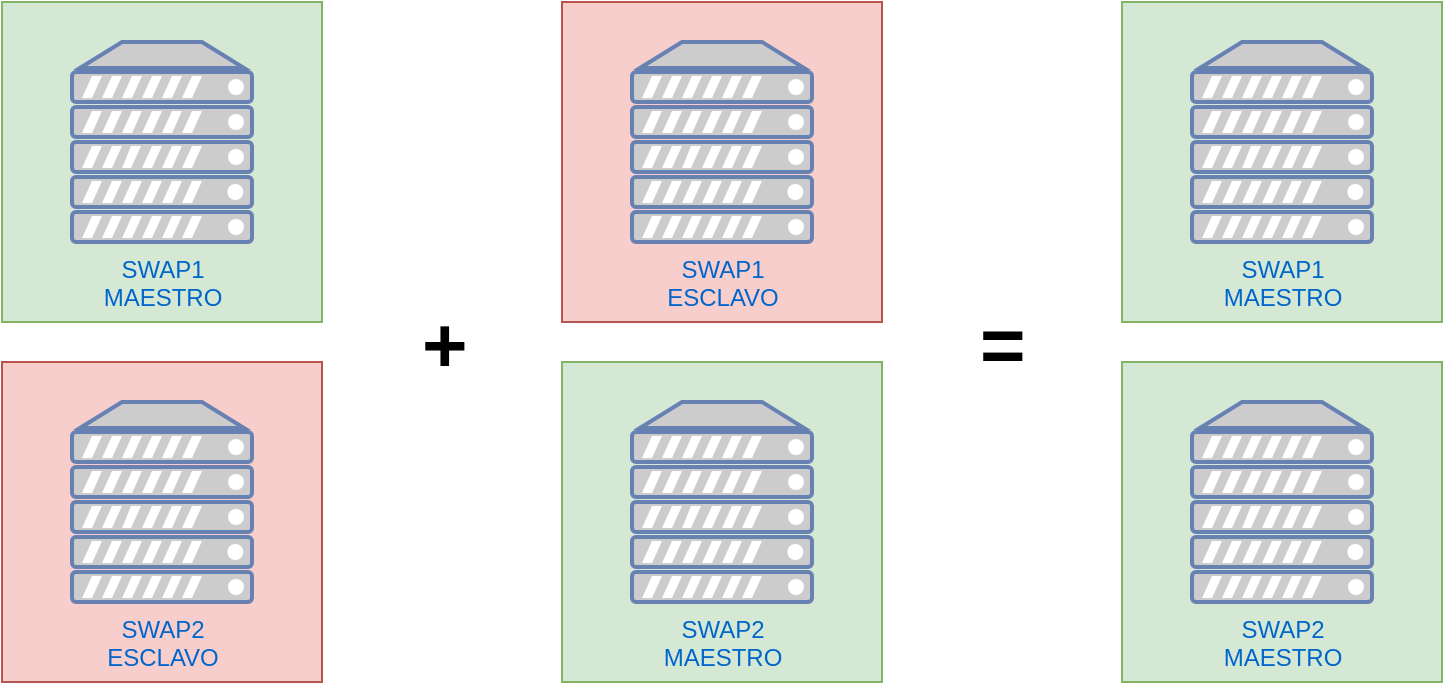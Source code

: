 <mxfile version="10.6.8" type="device"><diagram id="VqnxtFFyUZKUhLItYCif" name="Page-1"><mxGraphModel dx="1394" dy="778" grid="1" gridSize="10" guides="1" tooltips="1" connect="1" arrows="1" fold="1" page="1" pageScale="1" pageWidth="827" pageHeight="1169" math="0" shadow="0"><root><mxCell id="0"/><mxCell id="1" parent="0"/><mxCell id="6I5UlO2kBJOpqt4I2P6m-4" value="" style="whiteSpace=wrap;html=1;aspect=fixed;fillColor=#f8cecc;strokeColor=#b85450;" vertex="1" parent="1"><mxGeometry x="80" y="260" width="160" height="160" as="geometry"/></mxCell><mxCell id="6I5UlO2kBJOpqt4I2P6m-3" value="MAESTRO" style="whiteSpace=wrap;html=1;aspect=fixed;fillColor=#d5e8d4;strokeColor=#82b366;" vertex="1" parent="1"><mxGeometry x="80" y="80" width="160" height="160" as="geometry"/></mxCell><mxCell id="6I5UlO2kBJOpqt4I2P6m-1" value="SWAP1&lt;br&gt;MAESTRO&lt;br&gt;" style="fontColor=#0066CC;verticalAlign=top;verticalLabelPosition=bottom;labelPosition=center;align=center;html=1;outlineConnect=0;fillColor=#CCCCCC;strokeColor=#6881B3;gradientColor=none;gradientDirection=north;strokeWidth=2;shape=mxgraph.networks.server;" vertex="1" parent="1"><mxGeometry x="115" y="100" width="90" height="100" as="geometry"/></mxCell><mxCell id="6I5UlO2kBJOpqt4I2P6m-2" value="SWAP2&lt;br&gt;ESCLAVO&lt;br&gt;" style="fontColor=#0066CC;verticalAlign=top;verticalLabelPosition=bottom;labelPosition=center;align=center;html=1;outlineConnect=0;fillColor=#CCCCCC;strokeColor=#6881B3;gradientColor=none;gradientDirection=north;strokeWidth=2;shape=mxgraph.networks.server;" vertex="1" parent="1"><mxGeometry x="115" y="280" width="90" height="100" as="geometry"/></mxCell><mxCell id="6I5UlO2kBJOpqt4I2P6m-5" value="&lt;h1 style=&quot;text-align: center&quot;&gt;&lt;font style=&quot;font-size: 39px&quot;&gt;+&lt;/font&gt;&lt;/h1&gt;" style="text;html=1;resizable=0;points=[];autosize=1;align=left;verticalAlign=top;spacingTop=-4;" vertex="1" parent="1"><mxGeometry x="288" y="210" width="40" height="50" as="geometry"/></mxCell><mxCell id="6I5UlO2kBJOpqt4I2P6m-6" value="" style="whiteSpace=wrap;html=1;aspect=fixed;fillColor=#f8cecc;strokeColor=#b85450;" vertex="1" parent="1"><mxGeometry x="360" y="80" width="160" height="160" as="geometry"/></mxCell><mxCell id="6I5UlO2kBJOpqt4I2P6m-7" value="MAESTRO" style="whiteSpace=wrap;html=1;aspect=fixed;fillColor=#d5e8d4;strokeColor=#82b366;" vertex="1" parent="1"><mxGeometry x="360" y="260" width="160" height="160" as="geometry"/></mxCell><mxCell id="6I5UlO2kBJOpqt4I2P6m-8" value="SWAP2&lt;br&gt;MAESTRO&lt;br&gt;" style="fontColor=#0066CC;verticalAlign=top;verticalLabelPosition=bottom;labelPosition=center;align=center;html=1;outlineConnect=0;fillColor=#CCCCCC;strokeColor=#6881B3;gradientColor=none;gradientDirection=north;strokeWidth=2;shape=mxgraph.networks.server;" vertex="1" parent="1"><mxGeometry x="395" y="280" width="90" height="100" as="geometry"/></mxCell><mxCell id="6I5UlO2kBJOpqt4I2P6m-9" value="SWAP1&lt;br&gt;ESCLAVO&lt;br&gt;" style="fontColor=#0066CC;verticalAlign=top;verticalLabelPosition=bottom;labelPosition=center;align=center;html=1;outlineConnect=0;fillColor=#CCCCCC;strokeColor=#6881B3;gradientColor=none;gradientDirection=north;strokeWidth=2;shape=mxgraph.networks.server;" vertex="1" parent="1"><mxGeometry x="395" y="100" width="90" height="100" as="geometry"/></mxCell><mxCell id="6I5UlO2kBJOpqt4I2P6m-10" value="&lt;h1 style=&quot;text-align: center&quot;&gt;&lt;font style=&quot;font-size: 39px&quot;&gt;=&lt;/font&gt;&lt;/h1&gt;" style="text;html=1;resizable=0;points=[];autosize=1;align=left;verticalAlign=top;spacingTop=-4;" vertex="1" parent="1"><mxGeometry x="567" y="210" width="40" height="50" as="geometry"/></mxCell><mxCell id="6I5UlO2kBJOpqt4I2P6m-11" value="" style="whiteSpace=wrap;html=1;aspect=fixed;fillColor=#d5e8d4;strokeColor=#82b366;" vertex="1" parent="1"><mxGeometry x="640" y="80" width="160" height="160" as="geometry"/></mxCell><mxCell id="6I5UlO2kBJOpqt4I2P6m-12" value="MAESTRO" style="whiteSpace=wrap;html=1;aspect=fixed;fillColor=#d5e8d4;strokeColor=#82b366;" vertex="1" parent="1"><mxGeometry x="640" y="260" width="160" height="160" as="geometry"/></mxCell><mxCell id="6I5UlO2kBJOpqt4I2P6m-13" value="SWAP2&lt;br&gt;MAESTRO&lt;br&gt;" style="fontColor=#0066CC;verticalAlign=top;verticalLabelPosition=bottom;labelPosition=center;align=center;html=1;outlineConnect=0;fillColor=#CCCCCC;strokeColor=#6881B3;gradientColor=none;gradientDirection=north;strokeWidth=2;shape=mxgraph.networks.server;" vertex="1" parent="1"><mxGeometry x="675" y="280" width="90" height="100" as="geometry"/></mxCell><mxCell id="6I5UlO2kBJOpqt4I2P6m-14" value="SWAP1&lt;br&gt;MAESTRO&lt;br&gt;" style="fontColor=#0066CC;verticalAlign=top;verticalLabelPosition=bottom;labelPosition=center;align=center;html=1;outlineConnect=0;fillColor=#CCCCCC;strokeColor=#6881B3;gradientColor=none;gradientDirection=north;strokeWidth=2;shape=mxgraph.networks.server;" vertex="1" parent="1"><mxGeometry x="675" y="100" width="90" height="100" as="geometry"/></mxCell></root></mxGraphModel></diagram></mxfile>